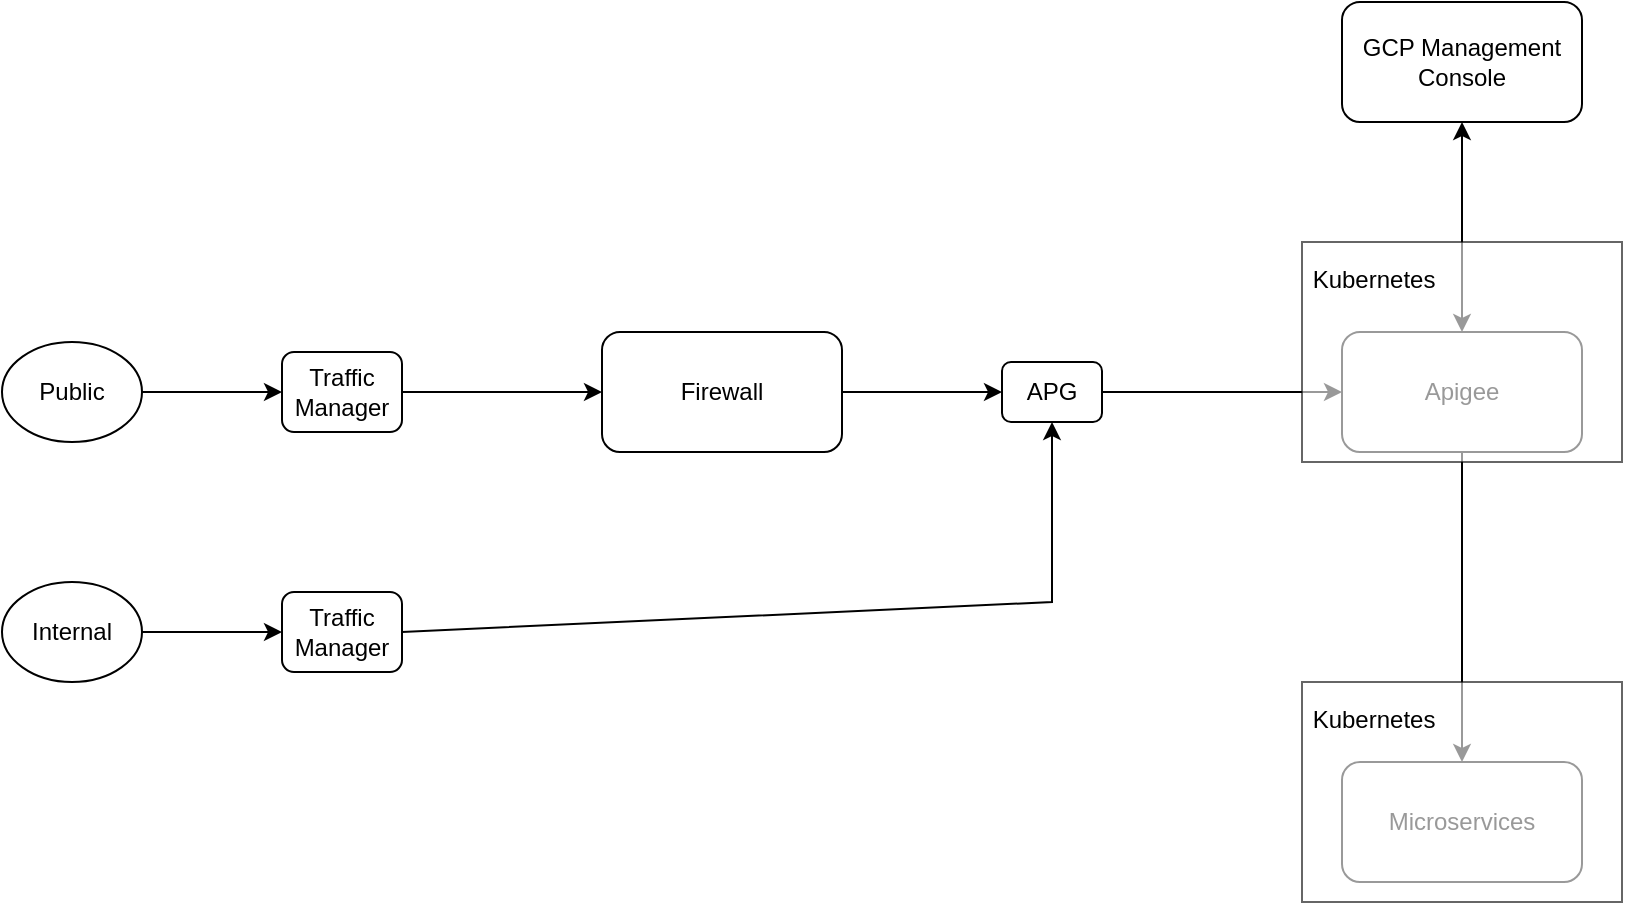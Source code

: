 <mxfile version="27.1.6">
  <diagram name="Page-1" id="ge4O7zRESAH2WUw7shcY">
    <mxGraphModel dx="1301" dy="800" grid="1" gridSize="10" guides="1" tooltips="1" connect="1" arrows="1" fold="1" page="1" pageScale="1" pageWidth="850" pageHeight="1100" math="0" shadow="0">
      <root>
        <mxCell id="0" />
        <mxCell id="1" parent="0" />
        <mxCell id="Te8dB9PmaPa8kRwx8Noq-1" value="GCP Management Console" style="rounded=1;whiteSpace=wrap;html=1;" vertex="1" parent="1">
          <mxGeometry x="690" y="20" width="120" height="60" as="geometry" />
        </mxCell>
        <mxCell id="Te8dB9PmaPa8kRwx8Noq-2" value="Firewall" style="rounded=1;whiteSpace=wrap;html=1;" vertex="1" parent="1">
          <mxGeometry x="320" y="185" width="120" height="60" as="geometry" />
        </mxCell>
        <mxCell id="Te8dB9PmaPa8kRwx8Noq-4" value="Public" style="ellipse;whiteSpace=wrap;html=1;" vertex="1" parent="1">
          <mxGeometry x="20" y="190" width="70" height="50" as="geometry" />
        </mxCell>
        <mxCell id="Te8dB9PmaPa8kRwx8Noq-5" value="Internal" style="ellipse;whiteSpace=wrap;html=1;" vertex="1" parent="1">
          <mxGeometry x="20" y="310" width="70" height="50" as="geometry" />
        </mxCell>
        <mxCell id="Te8dB9PmaPa8kRwx8Noq-8" value="&lt;div&gt;Traffic&lt;/div&gt;&lt;div&gt;Manager&lt;/div&gt;" style="rounded=1;whiteSpace=wrap;html=1;" vertex="1" parent="1">
          <mxGeometry x="160" y="315" width="60" height="40" as="geometry" />
        </mxCell>
        <mxCell id="Te8dB9PmaPa8kRwx8Noq-9" value="&lt;div&gt;Traffic&lt;/div&gt;&lt;div&gt;Manager&lt;/div&gt;" style="rounded=1;whiteSpace=wrap;html=1;" vertex="1" parent="1">
          <mxGeometry x="160" y="195" width="60" height="40" as="geometry" />
        </mxCell>
        <mxCell id="Te8dB9PmaPa8kRwx8Noq-10" value="Apigee" style="rounded=1;whiteSpace=wrap;html=1;" vertex="1" parent="1">
          <mxGeometry x="690" y="185" width="120" height="60" as="geometry" />
        </mxCell>
        <mxCell id="Te8dB9PmaPa8kRwx8Noq-11" value="APG" style="rounded=1;whiteSpace=wrap;html=1;" vertex="1" parent="1">
          <mxGeometry x="520" y="200" width="50" height="30" as="geometry" />
        </mxCell>
        <mxCell id="Te8dB9PmaPa8kRwx8Noq-12" value="Microservices" style="rounded=1;whiteSpace=wrap;html=1;" vertex="1" parent="1">
          <mxGeometry x="690" y="400" width="120" height="60" as="geometry" />
        </mxCell>
        <mxCell id="Te8dB9PmaPa8kRwx8Noq-13" value="" style="endArrow=classic;html=1;rounded=0;exitX=1;exitY=0.5;exitDx=0;exitDy=0;entryX=0;entryY=0.5;entryDx=0;entryDy=0;" edge="1" parent="1" source="Te8dB9PmaPa8kRwx8Noq-4" target="Te8dB9PmaPa8kRwx8Noq-9">
          <mxGeometry width="50" height="50" relative="1" as="geometry">
            <mxPoint x="400" y="440" as="sourcePoint" />
            <mxPoint x="450" y="390" as="targetPoint" />
          </mxGeometry>
        </mxCell>
        <mxCell id="Te8dB9PmaPa8kRwx8Noq-14" value="" style="endArrow=classic;html=1;rounded=0;exitX=1;exitY=0.5;exitDx=0;exitDy=0;entryX=0;entryY=0.5;entryDx=0;entryDy=0;" edge="1" parent="1" source="Te8dB9PmaPa8kRwx8Noq-9" target="Te8dB9PmaPa8kRwx8Noq-2">
          <mxGeometry width="50" height="50" relative="1" as="geometry">
            <mxPoint x="400" y="440" as="sourcePoint" />
            <mxPoint x="450" y="390" as="targetPoint" />
          </mxGeometry>
        </mxCell>
        <mxCell id="Te8dB9PmaPa8kRwx8Noq-15" value="" style="endArrow=classic;html=1;rounded=0;exitX=1;exitY=0.5;exitDx=0;exitDy=0;entryX=0;entryY=0.5;entryDx=0;entryDy=0;" edge="1" parent="1" source="Te8dB9PmaPa8kRwx8Noq-2" target="Te8dB9PmaPa8kRwx8Noq-11">
          <mxGeometry width="50" height="50" relative="1" as="geometry">
            <mxPoint x="400" y="440" as="sourcePoint" />
            <mxPoint x="450" y="390" as="targetPoint" />
          </mxGeometry>
        </mxCell>
        <mxCell id="Te8dB9PmaPa8kRwx8Noq-16" value="" style="endArrow=classic;html=1;rounded=0;exitX=1;exitY=0.5;exitDx=0;exitDy=0;entryX=0;entryY=0.5;entryDx=0;entryDy=0;" edge="1" parent="1" source="Te8dB9PmaPa8kRwx8Noq-5" target="Te8dB9PmaPa8kRwx8Noq-8">
          <mxGeometry width="50" height="50" relative="1" as="geometry">
            <mxPoint x="400" y="440" as="sourcePoint" />
            <mxPoint x="450" y="390" as="targetPoint" />
          </mxGeometry>
        </mxCell>
        <mxCell id="Te8dB9PmaPa8kRwx8Noq-17" value="" style="endArrow=classic;html=1;rounded=0;exitX=1;exitY=0.5;exitDx=0;exitDy=0;entryX=0.5;entryY=1;entryDx=0;entryDy=0;" edge="1" parent="1" source="Te8dB9PmaPa8kRwx8Noq-8" target="Te8dB9PmaPa8kRwx8Noq-11">
          <mxGeometry width="50" height="50" relative="1" as="geometry">
            <mxPoint x="400" y="440" as="sourcePoint" />
            <mxPoint x="450" y="390" as="targetPoint" />
            <Array as="points">
              <mxPoint x="545" y="320" />
            </Array>
          </mxGeometry>
        </mxCell>
        <mxCell id="Te8dB9PmaPa8kRwx8Noq-19" value="" style="endArrow=classic;startArrow=classic;html=1;rounded=0;entryX=0.5;entryY=1;entryDx=0;entryDy=0;exitX=0.5;exitY=0;exitDx=0;exitDy=0;" edge="1" parent="1" source="Te8dB9PmaPa8kRwx8Noq-10" target="Te8dB9PmaPa8kRwx8Noq-1">
          <mxGeometry width="50" height="50" relative="1" as="geometry">
            <mxPoint x="400" y="440" as="sourcePoint" />
            <mxPoint x="450" y="390" as="targetPoint" />
          </mxGeometry>
        </mxCell>
        <mxCell id="Te8dB9PmaPa8kRwx8Noq-20" value="" style="endArrow=classic;html=1;rounded=0;exitX=1;exitY=0.5;exitDx=0;exitDy=0;entryX=0;entryY=0.5;entryDx=0;entryDy=0;" edge="1" parent="1" source="Te8dB9PmaPa8kRwx8Noq-11" target="Te8dB9PmaPa8kRwx8Noq-10">
          <mxGeometry width="50" height="50" relative="1" as="geometry">
            <mxPoint x="400" y="440" as="sourcePoint" />
            <mxPoint x="450" y="390" as="targetPoint" />
          </mxGeometry>
        </mxCell>
        <mxCell id="Te8dB9PmaPa8kRwx8Noq-21" value="" style="endArrow=classic;html=1;rounded=0;exitX=0.5;exitY=1;exitDx=0;exitDy=0;entryX=0.5;entryY=0;entryDx=0;entryDy=0;" edge="1" parent="1" source="Te8dB9PmaPa8kRwx8Noq-10" target="Te8dB9PmaPa8kRwx8Noq-12">
          <mxGeometry width="50" height="50" relative="1" as="geometry">
            <mxPoint x="400" y="440" as="sourcePoint" />
            <mxPoint x="450" y="390" as="targetPoint" />
          </mxGeometry>
        </mxCell>
        <mxCell id="Te8dB9PmaPa8kRwx8Noq-22" value="&lt;div&gt;&amp;nbsp;Kubernetes&lt;/div&gt;&lt;div&gt;&lt;br&gt;&lt;/div&gt;&lt;div&gt;&lt;br&gt;&lt;/div&gt;&lt;div&gt;&lt;br&gt;&lt;/div&gt;&lt;div&gt;&lt;br&gt;&lt;/div&gt;&lt;div&gt;&lt;br&gt;&lt;/div&gt;" style="rounded=0;whiteSpace=wrap;html=1;opacity=60;align=left;" vertex="1" parent="1">
          <mxGeometry x="670" y="140" width="160" height="110" as="geometry" />
        </mxCell>
        <mxCell id="Te8dB9PmaPa8kRwx8Noq-23" value="&lt;div&gt;&amp;nbsp;Kubernetes&lt;/div&gt;&lt;div&gt;&lt;br&gt;&lt;/div&gt;&lt;div&gt;&lt;br&gt;&lt;/div&gt;&lt;div&gt;&lt;br&gt;&lt;/div&gt;&lt;div&gt;&lt;br&gt;&lt;/div&gt;&lt;div&gt;&lt;br&gt;&lt;/div&gt;" style="rounded=0;whiteSpace=wrap;html=1;opacity=60;align=left;" vertex="1" parent="1">
          <mxGeometry x="670" y="360" width="160" height="110" as="geometry" />
        </mxCell>
      </root>
    </mxGraphModel>
  </diagram>
</mxfile>
